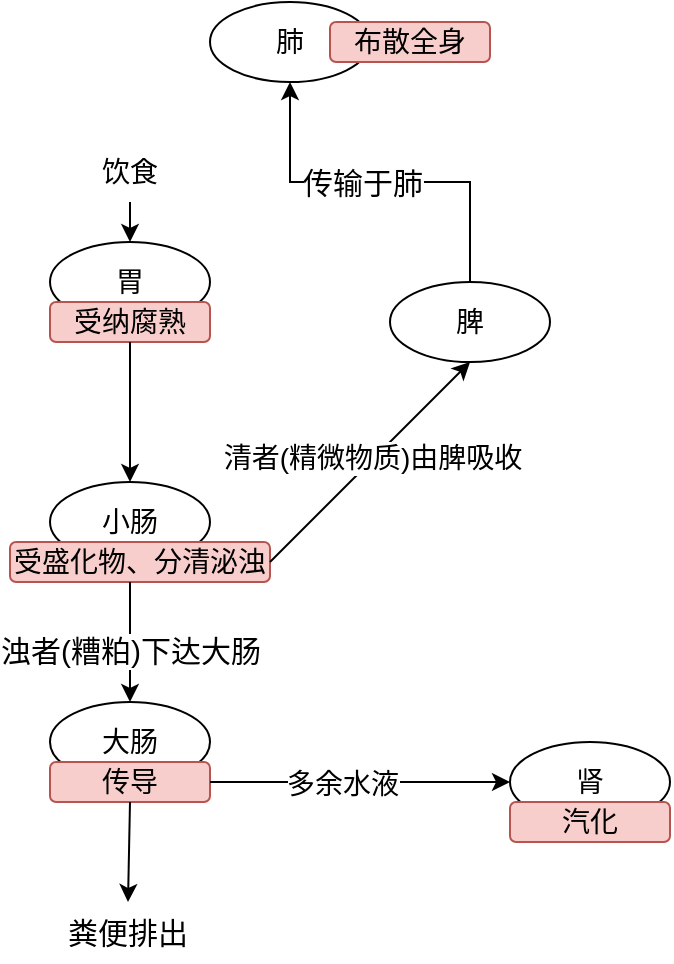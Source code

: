 <mxfile version="23.1.7" type="github">
  <diagram name="第 1 页" id="j4VVQmKsVTcm7PnMvZg3">
    <mxGraphModel dx="1050" dy="557" grid="1" gridSize="10" guides="1" tooltips="1" connect="1" arrows="1" fold="1" page="1" pageScale="1" pageWidth="827" pageHeight="1169" math="0" shadow="0">
      <root>
        <mxCell id="0" />
        <mxCell id="1" parent="0" />
        <mxCell id="iOitf0SiO_wlCVPmJjQj-19" style="edgeStyle=orthogonalEdgeStyle;rounded=0;orthogonalLoop=1;jettySize=auto;html=1;exitX=0.5;exitY=0;exitDx=0;exitDy=0;entryX=0.5;entryY=1;entryDx=0;entryDy=0;" edge="1" parent="1" source="iOitf0SiO_wlCVPmJjQj-4" target="iOitf0SiO_wlCVPmJjQj-17">
          <mxGeometry relative="1" as="geometry">
            <mxPoint x="320" y="60" as="targetPoint" />
          </mxGeometry>
        </mxCell>
        <mxCell id="iOitf0SiO_wlCVPmJjQj-20" value="传输于肺" style="edgeLabel;html=1;align=center;verticalAlign=middle;resizable=0;points=[];fontSize=15;" vertex="1" connectable="0" parent="iOitf0SiO_wlCVPmJjQj-19">
          <mxGeometry x="0.093" relative="1" as="geometry">
            <mxPoint as="offset" />
          </mxGeometry>
        </mxCell>
        <mxCell id="iOitf0SiO_wlCVPmJjQj-4" value="脾" style="ellipse;whiteSpace=wrap;html=1;fontSize=14;" vertex="1" parent="1">
          <mxGeometry x="370" y="150" width="80" height="40" as="geometry" />
        </mxCell>
        <mxCell id="iOitf0SiO_wlCVPmJjQj-5" value="" style="endArrow=classic;html=1;rounded=0;entryX=0.5;entryY=0;entryDx=0;entryDy=0;" edge="1" parent="1" source="iOitf0SiO_wlCVPmJjQj-6" target="iOitf0SiO_wlCVPmJjQj-1">
          <mxGeometry width="50" height="50" relative="1" as="geometry">
            <mxPoint x="240" y="80" as="sourcePoint" />
            <mxPoint x="200" y="70" as="targetPoint" />
          </mxGeometry>
        </mxCell>
        <mxCell id="iOitf0SiO_wlCVPmJjQj-7" value="" style="endArrow=classic;html=1;rounded=0;entryX=0.5;entryY=0;entryDx=0;entryDy=0;" edge="1" parent="1" target="iOitf0SiO_wlCVPmJjQj-6">
          <mxGeometry width="50" height="50" relative="1" as="geometry">
            <mxPoint x="240" y="80" as="sourcePoint" />
            <mxPoint x="240" y="150" as="targetPoint" />
          </mxGeometry>
        </mxCell>
        <mxCell id="iOitf0SiO_wlCVPmJjQj-6" value="饮食" style="text;html=1;align=center;verticalAlign=middle;whiteSpace=wrap;rounded=0;fontSize=14;" vertex="1" parent="1">
          <mxGeometry x="210" y="80" width="60" height="30" as="geometry" />
        </mxCell>
        <mxCell id="iOitf0SiO_wlCVPmJjQj-9" value="" style="group" vertex="1" connectable="0" parent="1">
          <mxGeometry x="200" y="130" width="80" height="50" as="geometry" />
        </mxCell>
        <mxCell id="iOitf0SiO_wlCVPmJjQj-1" value="胃" style="ellipse;whiteSpace=wrap;html=1;fontSize=14;" vertex="1" parent="iOitf0SiO_wlCVPmJjQj-9">
          <mxGeometry width="80" height="40" as="geometry" />
        </mxCell>
        <mxCell id="iOitf0SiO_wlCVPmJjQj-8" value="受纳腐熟" style="rounded=1;whiteSpace=wrap;html=1;fontSize=14;fillColor=#f8cecc;strokeColor=#b85450;" vertex="1" parent="iOitf0SiO_wlCVPmJjQj-9">
          <mxGeometry y="30" width="80" height="20" as="geometry" />
        </mxCell>
        <mxCell id="iOitf0SiO_wlCVPmJjQj-10" value="" style="group" vertex="1" connectable="0" parent="1">
          <mxGeometry x="200" y="250" width="130" height="50" as="geometry" />
        </mxCell>
        <mxCell id="iOitf0SiO_wlCVPmJjQj-11" value="小肠" style="ellipse;whiteSpace=wrap;html=1;fontSize=14;" vertex="1" parent="iOitf0SiO_wlCVPmJjQj-10">
          <mxGeometry width="80" height="40" as="geometry" />
        </mxCell>
        <mxCell id="iOitf0SiO_wlCVPmJjQj-12" value="受盛化物、分清泌浊" style="rounded=1;whiteSpace=wrap;html=1;fontSize=14;fillColor=#f8cecc;strokeColor=#b85450;" vertex="1" parent="iOitf0SiO_wlCVPmJjQj-10">
          <mxGeometry x="-20" y="30" width="130" height="20" as="geometry" />
        </mxCell>
        <mxCell id="iOitf0SiO_wlCVPmJjQj-13" value="" style="endArrow=classic;html=1;rounded=0;exitX=0.5;exitY=1;exitDx=0;exitDy=0;entryX=0.5;entryY=0;entryDx=0;entryDy=0;" edge="1" parent="1" source="iOitf0SiO_wlCVPmJjQj-8" target="iOitf0SiO_wlCVPmJjQj-11">
          <mxGeometry width="50" height="50" relative="1" as="geometry">
            <mxPoint x="10" y="330" as="sourcePoint" />
            <mxPoint x="60" y="280" as="targetPoint" />
          </mxGeometry>
        </mxCell>
        <mxCell id="iOitf0SiO_wlCVPmJjQj-14" value="" style="endArrow=classic;html=1;rounded=0;entryX=0.5;entryY=1;entryDx=0;entryDy=0;" edge="1" parent="1" target="iOitf0SiO_wlCVPmJjQj-4">
          <mxGeometry width="50" height="50" relative="1" as="geometry">
            <mxPoint x="310" y="290" as="sourcePoint" />
            <mxPoint x="360" y="240" as="targetPoint" />
          </mxGeometry>
        </mxCell>
        <mxCell id="iOitf0SiO_wlCVPmJjQj-15" value="&lt;font style=&quot;font-size: 14px;&quot;&gt;清者(精微物质)由脾吸收&lt;/font&gt;" style="edgeLabel;html=1;align=center;verticalAlign=middle;resizable=0;points=[];" vertex="1" connectable="0" parent="iOitf0SiO_wlCVPmJjQj-14">
          <mxGeometry x="0.022" y="1" relative="1" as="geometry">
            <mxPoint as="offset" />
          </mxGeometry>
        </mxCell>
        <mxCell id="iOitf0SiO_wlCVPmJjQj-16" value="" style="group" vertex="1" connectable="0" parent="1">
          <mxGeometry x="280" y="10" width="80" height="50" as="geometry" />
        </mxCell>
        <mxCell id="iOitf0SiO_wlCVPmJjQj-17" value="肺" style="ellipse;whiteSpace=wrap;html=1;fontSize=14;" vertex="1" parent="iOitf0SiO_wlCVPmJjQj-16">
          <mxGeometry width="80" height="40" as="geometry" />
        </mxCell>
        <mxCell id="iOitf0SiO_wlCVPmJjQj-18" value="布散全身" style="rounded=1;whiteSpace=wrap;html=1;fontSize=14;fillColor=#f8cecc;strokeColor=#b85450;" vertex="1" parent="1">
          <mxGeometry x="340" y="20" width="80" height="20" as="geometry" />
        </mxCell>
        <mxCell id="iOitf0SiO_wlCVPmJjQj-21" value="" style="group" vertex="1" connectable="0" parent="1">
          <mxGeometry x="200" y="360" width="130" height="50" as="geometry" />
        </mxCell>
        <mxCell id="iOitf0SiO_wlCVPmJjQj-22" value="大肠" style="ellipse;whiteSpace=wrap;html=1;fontSize=14;" vertex="1" parent="iOitf0SiO_wlCVPmJjQj-21">
          <mxGeometry width="80" height="40" as="geometry" />
        </mxCell>
        <mxCell id="iOitf0SiO_wlCVPmJjQj-23" value="传导" style="rounded=1;whiteSpace=wrap;html=1;fontSize=14;fillColor=#f8cecc;strokeColor=#b85450;" vertex="1" parent="iOitf0SiO_wlCVPmJjQj-21">
          <mxGeometry y="30" width="80" height="20" as="geometry" />
        </mxCell>
        <mxCell id="iOitf0SiO_wlCVPmJjQj-24" value="" style="endArrow=classic;html=1;rounded=0;entryX=0.5;entryY=0;entryDx=0;entryDy=0;" edge="1" parent="1" target="iOitf0SiO_wlCVPmJjQj-22">
          <mxGeometry width="50" height="50" relative="1" as="geometry">
            <mxPoint x="240" y="300" as="sourcePoint" />
            <mxPoint x="100" y="380" as="targetPoint" />
          </mxGeometry>
        </mxCell>
        <mxCell id="iOitf0SiO_wlCVPmJjQj-25" value="浊者(糟粕)下达大肠" style="edgeLabel;html=1;align=center;verticalAlign=middle;resizable=0;points=[];fontSize=15;" vertex="1" connectable="0" parent="iOitf0SiO_wlCVPmJjQj-24">
          <mxGeometry x="-0.264" y="1" relative="1" as="geometry">
            <mxPoint x="-1" y="12" as="offset" />
          </mxGeometry>
        </mxCell>
        <mxCell id="iOitf0SiO_wlCVPmJjQj-26" value="" style="endArrow=classic;html=1;rounded=0;entryX=0.5;entryY=0;entryDx=0;entryDy=0;" edge="1" parent="1" target="iOitf0SiO_wlCVPmJjQj-27">
          <mxGeometry width="50" height="50" relative="1" as="geometry">
            <mxPoint x="240" y="410" as="sourcePoint" />
            <mxPoint x="240" y="470" as="targetPoint" />
          </mxGeometry>
        </mxCell>
        <mxCell id="iOitf0SiO_wlCVPmJjQj-27" value="粪便排出" style="text;html=1;align=center;verticalAlign=middle;whiteSpace=wrap;rounded=0;fontSize=15;" vertex="1" parent="1">
          <mxGeometry x="204" y="460" width="70" height="30" as="geometry" />
        </mxCell>
        <mxCell id="iOitf0SiO_wlCVPmJjQj-31" value="" style="group" vertex="1" connectable="0" parent="1">
          <mxGeometry x="430" y="380" width="80" height="50" as="geometry" />
        </mxCell>
        <mxCell id="iOitf0SiO_wlCVPmJjQj-29" value="肾" style="ellipse;whiteSpace=wrap;html=1;fontSize=14;" vertex="1" parent="iOitf0SiO_wlCVPmJjQj-31">
          <mxGeometry width="80" height="40" as="geometry" />
        </mxCell>
        <mxCell id="iOitf0SiO_wlCVPmJjQj-30" value="汽化" style="rounded=1;whiteSpace=wrap;html=1;fontSize=14;fillColor=#f8cecc;strokeColor=#b85450;" vertex="1" parent="iOitf0SiO_wlCVPmJjQj-31">
          <mxGeometry y="30" width="80" height="20" as="geometry" />
        </mxCell>
        <mxCell id="iOitf0SiO_wlCVPmJjQj-32" style="edgeStyle=orthogonalEdgeStyle;rounded=0;orthogonalLoop=1;jettySize=auto;html=1;exitX=1;exitY=0.5;exitDx=0;exitDy=0;entryX=0;entryY=0.5;entryDx=0;entryDy=0;" edge="1" parent="1" source="iOitf0SiO_wlCVPmJjQj-23" target="iOitf0SiO_wlCVPmJjQj-29">
          <mxGeometry relative="1" as="geometry" />
        </mxCell>
        <mxCell id="iOitf0SiO_wlCVPmJjQj-33" value="多余水液" style="edgeLabel;html=1;align=center;verticalAlign=middle;resizable=0;points=[];fontSize=14;" vertex="1" connectable="0" parent="iOitf0SiO_wlCVPmJjQj-32">
          <mxGeometry x="-0.117" y="-1" relative="1" as="geometry">
            <mxPoint as="offset" />
          </mxGeometry>
        </mxCell>
      </root>
    </mxGraphModel>
  </diagram>
</mxfile>
